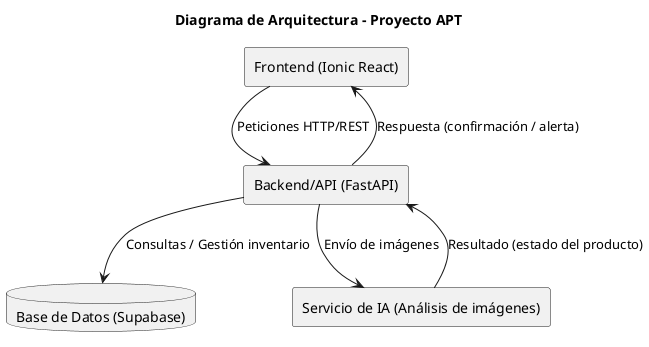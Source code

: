 @startuml Diagrama_de_arquitectura
title Diagrama de Arquitectura - Proyecto APT

rectangle "Frontend (Ionic React)" as FE
rectangle "Backend/API (FastAPI)" as BE
database "Base de Datos (Supabase)" as DB
rectangle "Servicio de IA (Análisis de imágenes)" as IA

FE --> BE : Peticiones HTTP/REST
BE --> DB : Consultas / Gestión inventario
BE --> IA : Envío de imágenes
IA --> BE : Resultado (estado del producto)
BE --> FE : Respuesta (confirmación / alerta)

@enduml